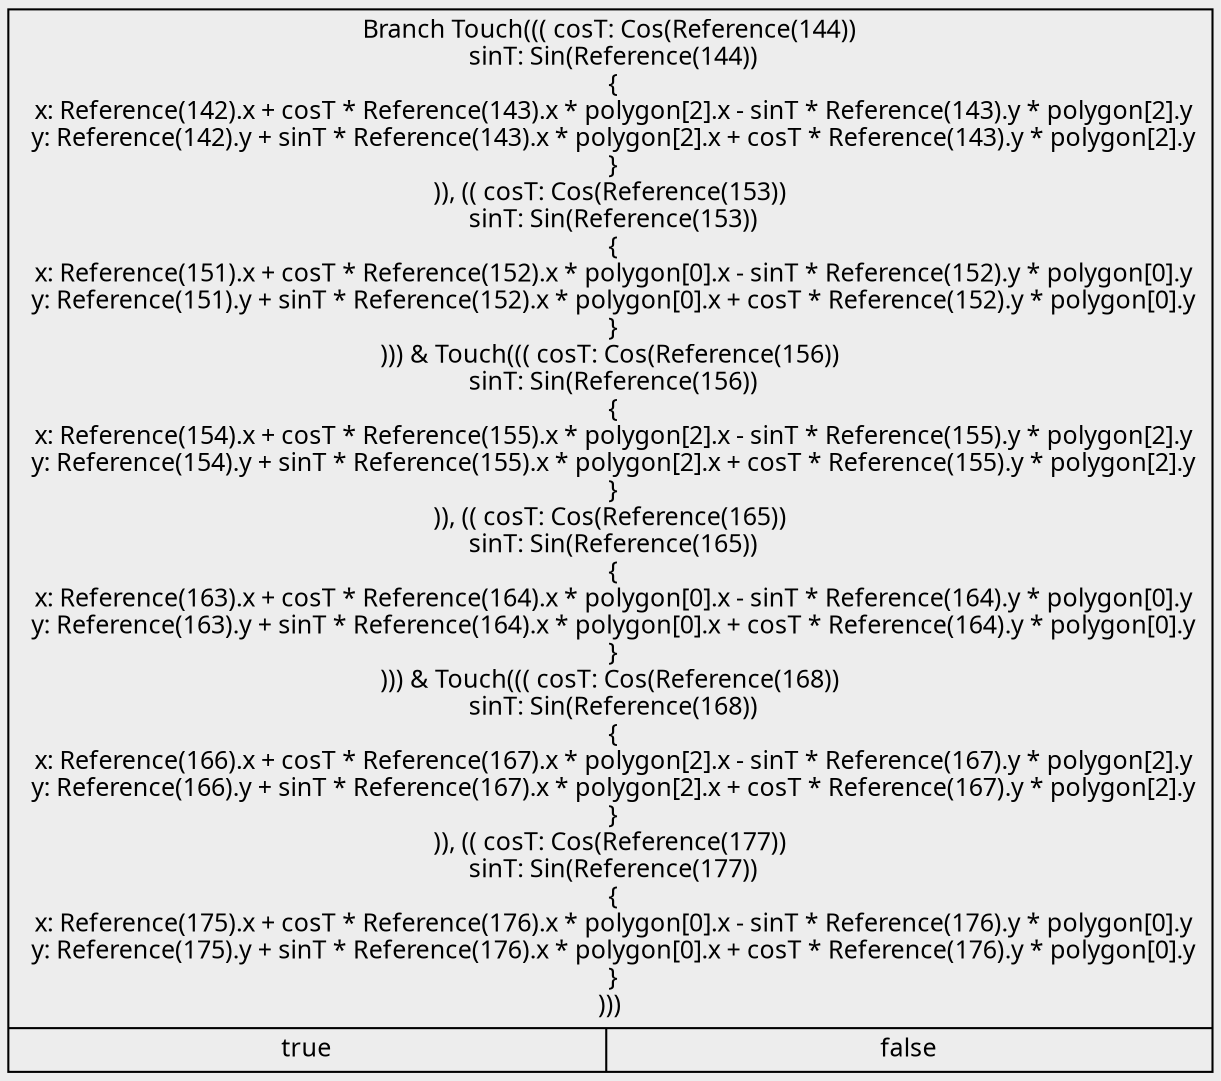digraph constraint_flow_graph {
  graph [
    charset = "UTF-8",
    bgcolor = "#EDEDED",
    rankdir = TB,
    nodesep = 1.1,
    ranksep = 1.05
  ];

  node [
    shape = record,
    fontname = "Migu 1M",
    fontsize = 12,
  ];

  node0 [label = "{<ptop>Branch Touch(((    cosT: Cos(Reference(144))\n
    sinT: Sin(Reference(144))\n
    \{\n
        x: Reference(142).x + cosT * Reference(143).x * polygon[2].x - sinT * Reference(143).y * polygon[2].y\n
        y: Reference(142).y + sinT * Reference(143).x * polygon[2].x + cosT * Reference(143).y * polygon[2].y\n
    \}\n
)), ((    cosT: Cos(Reference(153))\n
    sinT: Sin(Reference(153))\n
    \{\n
        x: Reference(151).x + cosT * Reference(152).x * polygon[0].x - sinT * Reference(152).y * polygon[0].y\n
        y: Reference(151).y + sinT * Reference(152).x * polygon[0].x + cosT * Reference(152).y * polygon[0].y\n
    \}\n
))) & Touch(((    cosT: Cos(Reference(156))\n
    sinT: Sin(Reference(156))\n
    \{\n
        x: Reference(154).x + cosT * Reference(155).x * polygon[2].x - sinT * Reference(155).y * polygon[2].y\n
        y: Reference(154).y + sinT * Reference(155).x * polygon[2].x + cosT * Reference(155).y * polygon[2].y\n
    \}\n
)), ((    cosT: Cos(Reference(165))\n
    sinT: Sin(Reference(165))\n
    \{\n
        x: Reference(163).x + cosT * Reference(164).x * polygon[0].x - sinT * Reference(164).y * polygon[0].y\n
        y: Reference(163).y + sinT * Reference(164).x * polygon[0].x + cosT * Reference(164).y * polygon[0].y\n
    \}\n
))) & Touch(((    cosT: Cos(Reference(168))\n
    sinT: Sin(Reference(168))\n
    \{\n
        x: Reference(166).x + cosT * Reference(167).x * polygon[2].x - sinT * Reference(167).y * polygon[2].y\n
        y: Reference(166).y + sinT * Reference(167).x * polygon[2].x + cosT * Reference(167).y * polygon[2].y\n
    \}\n
)), ((    cosT: Cos(Reference(177))\n
    sinT: Sin(Reference(177))\n
    \{\n
        x: Reference(175).x + cosT * Reference(176).x * polygon[0].x - sinT * Reference(176).y * polygon[0].y\n
        y: Reference(175).y + sinT * Reference(176).x * polygon[0].x + cosT * Reference(176).y * polygon[0].y\n
    \}\n
)))|{<ptrue>true|<pfalse>false}}"];

}
